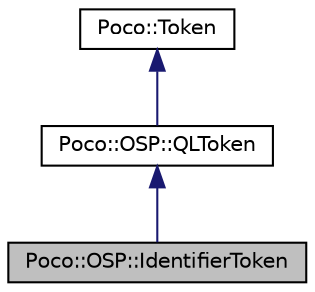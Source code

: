 digraph "Poco::OSP::IdentifierToken"
{
 // LATEX_PDF_SIZE
  edge [fontname="Helvetica",fontsize="10",labelfontname="Helvetica",labelfontsize="10"];
  node [fontname="Helvetica",fontsize="10",shape=record];
  Node1 [label="Poco::OSP::IdentifierToken",height=0.2,width=0.4,color="black", fillcolor="grey75", style="filled", fontcolor="black",tooltip=" "];
  Node2 -> Node1 [dir="back",color="midnightblue",fontsize="10",style="solid",fontname="Helvetica"];
  Node2 [label="Poco::OSP::QLToken",height=0.2,width=0.4,color="black", fillcolor="white", style="filled",URL="$classPoco_1_1OSP_1_1QLToken.html",tooltip="The base class for all query language tokens."];
  Node3 -> Node2 [dir="back",color="midnightblue",fontsize="10",style="solid",fontname="Helvetica"];
  Node3 [label="Poco::Token",height=0.2,width=0.4,color="black", fillcolor="white", style="filled",URL="$classPoco_1_1Token.html",tooltip=" "];
}
